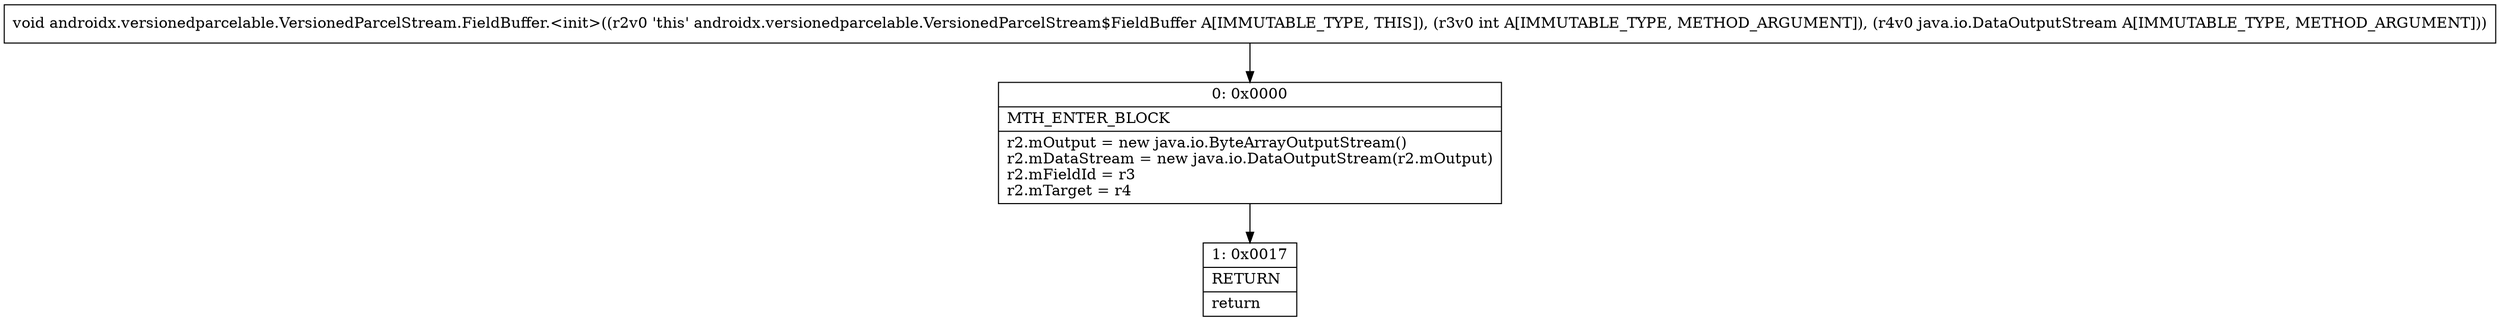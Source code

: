 digraph "CFG forandroidx.versionedparcelable.VersionedParcelStream.FieldBuffer.\<init\>(ILjava\/io\/DataOutputStream;)V" {
Node_0 [shape=record,label="{0\:\ 0x0000|MTH_ENTER_BLOCK\l|r2.mOutput = new java.io.ByteArrayOutputStream()\lr2.mDataStream = new java.io.DataOutputStream(r2.mOutput)\lr2.mFieldId = r3\lr2.mTarget = r4\l}"];
Node_1 [shape=record,label="{1\:\ 0x0017|RETURN\l|return\l}"];
MethodNode[shape=record,label="{void androidx.versionedparcelable.VersionedParcelStream.FieldBuffer.\<init\>((r2v0 'this' androidx.versionedparcelable.VersionedParcelStream$FieldBuffer A[IMMUTABLE_TYPE, THIS]), (r3v0 int A[IMMUTABLE_TYPE, METHOD_ARGUMENT]), (r4v0 java.io.DataOutputStream A[IMMUTABLE_TYPE, METHOD_ARGUMENT])) }"];
MethodNode -> Node_0;
Node_0 -> Node_1;
}

